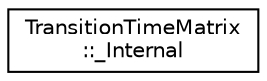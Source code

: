 digraph "Graphical Class Hierarchy"
{
 // LATEX_PDF_SIZE
  edge [fontname="Helvetica",fontsize="10",labelfontname="Helvetica",labelfontsize="10"];
  node [fontname="Helvetica",fontsize="10",shape=record];
  rankdir="LR";
  Node0 [label="TransitionTimeMatrix\l::_Internal",height=0.2,width=0.4,color="black", fillcolor="white", style="filled",URL="$classoperations__research_1_1scheduling_1_1jssp_1_1_transition_time_matrix_1_1___internal.html",tooltip=" "];
}
